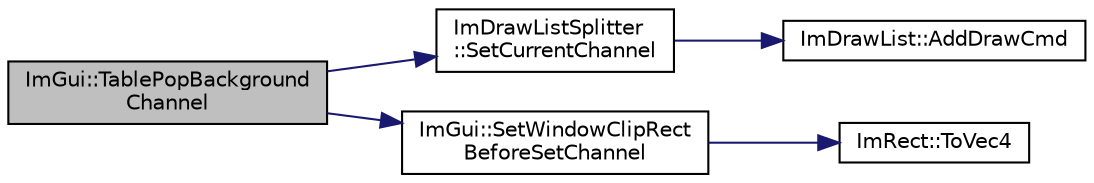 digraph "ImGui::TablePopBackgroundChannel"
{
 // LATEX_PDF_SIZE
  edge [fontname="Helvetica",fontsize="10",labelfontname="Helvetica",labelfontsize="10"];
  node [fontname="Helvetica",fontsize="10",shape=record];
  rankdir="LR";
  Node1 [label="ImGui::TablePopBackground\lChannel",height=0.2,width=0.4,color="black", fillcolor="grey75", style="filled", fontcolor="black",tooltip=" "];
  Node1 -> Node2 [color="midnightblue",fontsize="10",style="solid"];
  Node2 [label="ImDrawListSplitter\l::SetCurrentChannel",height=0.2,width=0.4,color="black", fillcolor="white", style="filled",URL="$struct_im_draw_list_splitter.html#ad3797b0755caa07f3d69a9e3566eb0e5",tooltip=" "];
  Node2 -> Node3 [color="midnightblue",fontsize="10",style="solid"];
  Node3 [label="ImDrawList::AddDrawCmd",height=0.2,width=0.4,color="black", fillcolor="white", style="filled",URL="$struct_im_draw_list.html#a846714bb0321c6f1f908767abc8559e6",tooltip=" "];
  Node1 -> Node4 [color="midnightblue",fontsize="10",style="solid"];
  Node4 [label="ImGui::SetWindowClipRect\lBeforeSetChannel",height=0.2,width=0.4,color="black", fillcolor="white", style="filled",URL="$namespace_im_gui.html#a2451c5a6301b6c1234efc8054b70980b",tooltip=" "];
  Node4 -> Node5 [color="midnightblue",fontsize="10",style="solid"];
  Node5 [label="ImRect::ToVec4",height=0.2,width=0.4,color="black", fillcolor="white", style="filled",URL="$struct_im_rect.html#a2afeb24632fae3848977ff2772036200",tooltip=" "];
}
